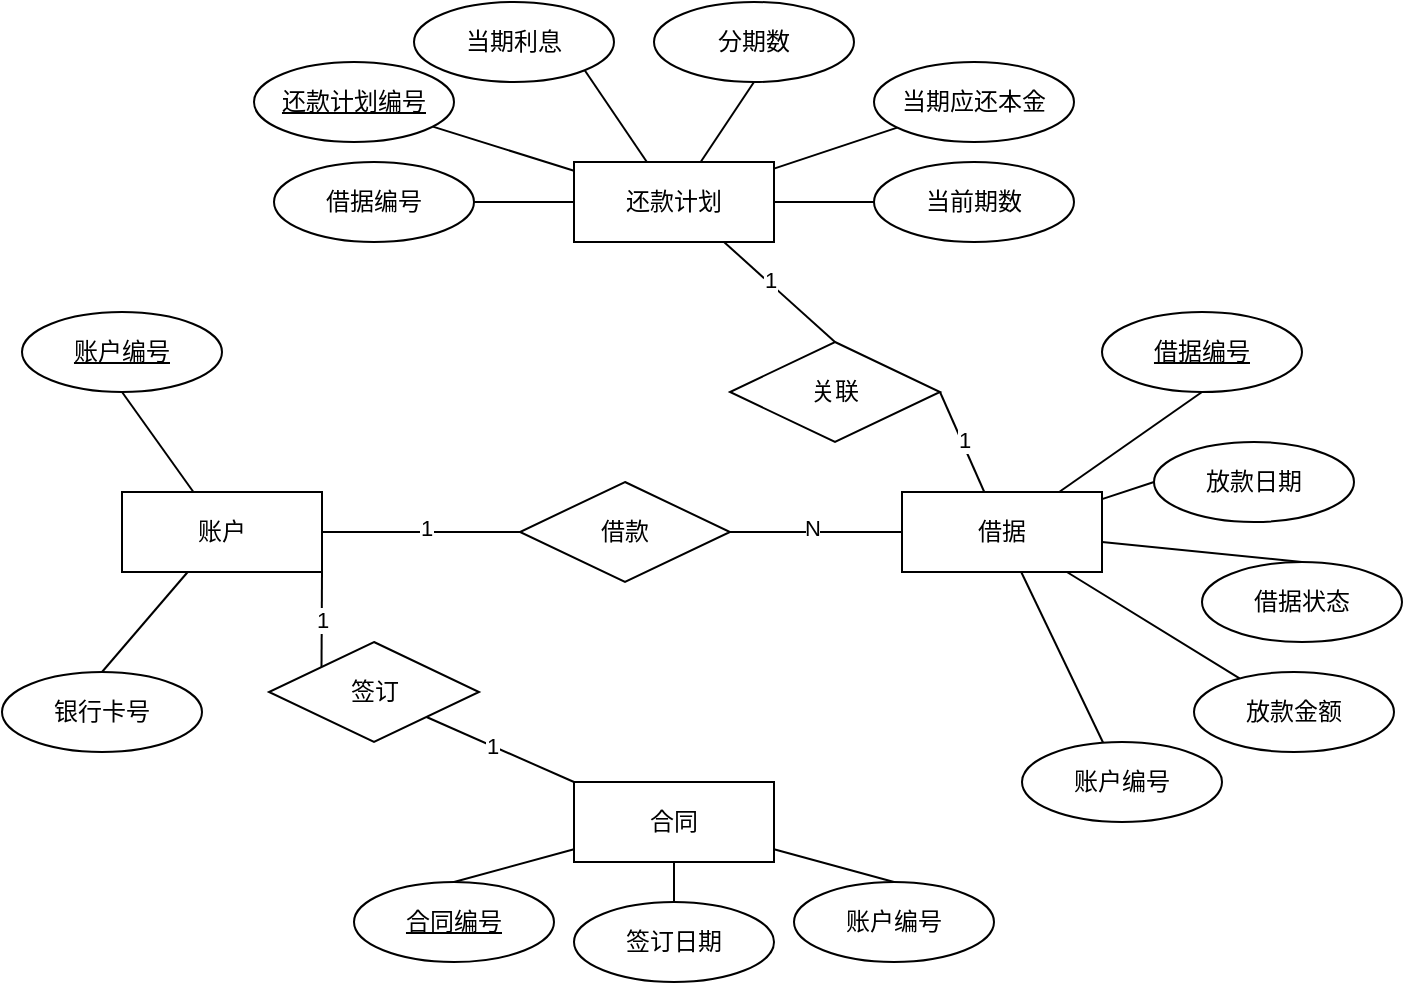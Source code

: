<mxfile version="21.6.5" type="github">
  <diagram name="第 1 页" id="vjXB-SfW_l7SWCADPFd4">
    <mxGraphModel dx="1166" dy="775" grid="1" gridSize="10" guides="1" tooltips="1" connect="1" arrows="1" fold="1" page="1" pageScale="1" pageWidth="827" pageHeight="1169" math="0" shadow="0">
      <root>
        <mxCell id="0" />
        <mxCell id="1" parent="0" />
        <mxCell id="PWWYntIkdXANuu-mSkj--8" style="rounded=0;orthogonalLoop=1;jettySize=auto;html=1;entryX=0.5;entryY=1;entryDx=0;entryDy=0;endArrow=none;endFill=0;" edge="1" parent="1" source="PWWYntIkdXANuu-mSkj--1" target="PWWYntIkdXANuu-mSkj--5">
          <mxGeometry relative="1" as="geometry" />
        </mxCell>
        <mxCell id="PWWYntIkdXANuu-mSkj--9" style="rounded=0;orthogonalLoop=1;jettySize=auto;html=1;entryX=0.5;entryY=0;entryDx=0;entryDy=0;endArrow=none;endFill=0;" edge="1" parent="1" source="PWWYntIkdXANuu-mSkj--1" target="PWWYntIkdXANuu-mSkj--7">
          <mxGeometry relative="1" as="geometry" />
        </mxCell>
        <mxCell id="PWWYntIkdXANuu-mSkj--49" style="rounded=0;orthogonalLoop=1;jettySize=auto;html=1;entryX=0;entryY=0.5;entryDx=0;entryDy=0;endArrow=none;endFill=0;" edge="1" parent="1" source="PWWYntIkdXANuu-mSkj--1" target="PWWYntIkdXANuu-mSkj--48">
          <mxGeometry relative="1" as="geometry" />
        </mxCell>
        <mxCell id="PWWYntIkdXANuu-mSkj--51" value="1" style="edgeLabel;html=1;align=center;verticalAlign=middle;resizable=0;points=[];" vertex="1" connectable="0" parent="PWWYntIkdXANuu-mSkj--49">
          <mxGeometry x="0.051" y="2" relative="1" as="geometry">
            <mxPoint as="offset" />
          </mxGeometry>
        </mxCell>
        <mxCell id="PWWYntIkdXANuu-mSkj--1" value="账户" style="whiteSpace=wrap;html=1;align=center;" vertex="1" parent="1">
          <mxGeometry x="124" y="455" width="100" height="40" as="geometry" />
        </mxCell>
        <mxCell id="PWWYntIkdXANuu-mSkj--25" style="rounded=0;orthogonalLoop=1;jettySize=auto;html=1;entryX=0.5;entryY=1;entryDx=0;entryDy=0;endArrow=none;endFill=0;" edge="1" parent="1" source="PWWYntIkdXANuu-mSkj--2" target="PWWYntIkdXANuu-mSkj--23">
          <mxGeometry relative="1" as="geometry" />
        </mxCell>
        <mxCell id="PWWYntIkdXANuu-mSkj--26" style="rounded=0;orthogonalLoop=1;jettySize=auto;html=1;entryX=0;entryY=0.5;entryDx=0;entryDy=0;endArrow=none;endFill=0;" edge="1" parent="1" source="PWWYntIkdXANuu-mSkj--2" target="PWWYntIkdXANuu-mSkj--27">
          <mxGeometry relative="1" as="geometry">
            <mxPoint x="694" y="455" as="targetPoint" />
          </mxGeometry>
        </mxCell>
        <mxCell id="PWWYntIkdXANuu-mSkj--29" style="rounded=0;orthogonalLoop=1;jettySize=auto;html=1;entryX=0.5;entryY=0;entryDx=0;entryDy=0;endArrow=none;endFill=0;" edge="1" parent="1" source="PWWYntIkdXANuu-mSkj--2" target="PWWYntIkdXANuu-mSkj--28">
          <mxGeometry relative="1" as="geometry" />
        </mxCell>
        <mxCell id="PWWYntIkdXANuu-mSkj--32" style="rounded=0;orthogonalLoop=1;jettySize=auto;html=1;endArrow=none;endFill=0;" edge="1" parent="1" source="PWWYntIkdXANuu-mSkj--2" target="PWWYntIkdXANuu-mSkj--30">
          <mxGeometry relative="1" as="geometry" />
        </mxCell>
        <mxCell id="PWWYntIkdXANuu-mSkj--34" style="rounded=0;orthogonalLoop=1;jettySize=auto;html=1;endArrow=none;endFill=0;" edge="1" parent="1" source="PWWYntIkdXANuu-mSkj--2" target="PWWYntIkdXANuu-mSkj--33">
          <mxGeometry relative="1" as="geometry" />
        </mxCell>
        <mxCell id="PWWYntIkdXANuu-mSkj--54" style="rounded=0;orthogonalLoop=1;jettySize=auto;html=1;entryX=1;entryY=0.5;entryDx=0;entryDy=0;endArrow=none;endFill=0;" edge="1" parent="1" source="PWWYntIkdXANuu-mSkj--2" target="PWWYntIkdXANuu-mSkj--53">
          <mxGeometry relative="1" as="geometry" />
        </mxCell>
        <mxCell id="PWWYntIkdXANuu-mSkj--60" value="1" style="edgeLabel;html=1;align=center;verticalAlign=middle;resizable=0;points=[];" vertex="1" connectable="0" parent="PWWYntIkdXANuu-mSkj--54">
          <mxGeometry x="0.017" y="-1" relative="1" as="geometry">
            <mxPoint as="offset" />
          </mxGeometry>
        </mxCell>
        <mxCell id="PWWYntIkdXANuu-mSkj--2" value="借据" style="whiteSpace=wrap;html=1;align=center;" vertex="1" parent="1">
          <mxGeometry x="514" y="455" width="100" height="40" as="geometry" />
        </mxCell>
        <mxCell id="PWWYntIkdXANuu-mSkj--15" style="rounded=0;orthogonalLoop=1;jettySize=auto;html=1;endArrow=none;endFill=0;" edge="1" parent="1" source="PWWYntIkdXANuu-mSkj--3" target="PWWYntIkdXANuu-mSkj--10">
          <mxGeometry relative="1" as="geometry" />
        </mxCell>
        <mxCell id="PWWYntIkdXANuu-mSkj--16" style="rounded=0;orthogonalLoop=1;jettySize=auto;html=1;entryX=0.5;entryY=1;entryDx=0;entryDy=0;endArrow=none;endFill=0;" edge="1" parent="1" source="PWWYntIkdXANuu-mSkj--3" target="PWWYntIkdXANuu-mSkj--12">
          <mxGeometry relative="1" as="geometry" />
        </mxCell>
        <mxCell id="PWWYntIkdXANuu-mSkj--17" style="rounded=0;orthogonalLoop=1;jettySize=auto;html=1;endArrow=none;endFill=0;" edge="1" parent="1" source="PWWYntIkdXANuu-mSkj--3" target="PWWYntIkdXANuu-mSkj--14">
          <mxGeometry relative="1" as="geometry" />
        </mxCell>
        <mxCell id="PWWYntIkdXANuu-mSkj--18" style="rounded=0;orthogonalLoop=1;jettySize=auto;html=1;entryX=0;entryY=0.5;entryDx=0;entryDy=0;endArrow=none;endFill=0;" edge="1" parent="1" source="PWWYntIkdXANuu-mSkj--3" target="PWWYntIkdXANuu-mSkj--13">
          <mxGeometry relative="1" as="geometry" />
        </mxCell>
        <mxCell id="PWWYntIkdXANuu-mSkj--20" style="rounded=0;orthogonalLoop=1;jettySize=auto;html=1;entryX=1;entryY=1;entryDx=0;entryDy=0;endArrow=none;endFill=0;" edge="1" parent="1" source="PWWYntIkdXANuu-mSkj--3" target="PWWYntIkdXANuu-mSkj--19">
          <mxGeometry relative="1" as="geometry" />
        </mxCell>
        <mxCell id="PWWYntIkdXANuu-mSkj--57" style="rounded=0;orthogonalLoop=1;jettySize=auto;html=1;entryX=1;entryY=0.5;entryDx=0;entryDy=0;endArrow=none;endFill=0;" edge="1" parent="1" source="PWWYntIkdXANuu-mSkj--3" target="PWWYntIkdXANuu-mSkj--56">
          <mxGeometry relative="1" as="geometry" />
        </mxCell>
        <mxCell id="PWWYntIkdXANuu-mSkj--3" value="还款计划" style="whiteSpace=wrap;html=1;align=center;" vertex="1" parent="1">
          <mxGeometry x="350" y="290" width="100" height="40" as="geometry" />
        </mxCell>
        <mxCell id="PWWYntIkdXANuu-mSkj--5" value="账户编号" style="ellipse;whiteSpace=wrap;html=1;align=center;fontStyle=4;" vertex="1" parent="1">
          <mxGeometry x="74" y="365" width="100" height="40" as="geometry" />
        </mxCell>
        <mxCell id="PWWYntIkdXANuu-mSkj--7" value="银行卡号" style="ellipse;whiteSpace=wrap;html=1;align=center;" vertex="1" parent="1">
          <mxGeometry x="64" y="545" width="100" height="40" as="geometry" />
        </mxCell>
        <mxCell id="PWWYntIkdXANuu-mSkj--10" value="还款计划编号" style="ellipse;whiteSpace=wrap;html=1;align=center;fontStyle=4;" vertex="1" parent="1">
          <mxGeometry x="190" y="240" width="100" height="40" as="geometry" />
        </mxCell>
        <mxCell id="PWWYntIkdXANuu-mSkj--12" value="分期数" style="ellipse;whiteSpace=wrap;html=1;align=center;" vertex="1" parent="1">
          <mxGeometry x="390" y="210" width="100" height="40" as="geometry" />
        </mxCell>
        <mxCell id="PWWYntIkdXANuu-mSkj--13" value="当前期数" style="ellipse;whiteSpace=wrap;html=1;align=center;" vertex="1" parent="1">
          <mxGeometry x="500" y="290" width="100" height="40" as="geometry" />
        </mxCell>
        <mxCell id="PWWYntIkdXANuu-mSkj--14" value="当期应还本金" style="ellipse;whiteSpace=wrap;html=1;align=center;" vertex="1" parent="1">
          <mxGeometry x="500" y="240" width="100" height="40" as="geometry" />
        </mxCell>
        <mxCell id="PWWYntIkdXANuu-mSkj--19" value="当期利息" style="ellipse;whiteSpace=wrap;html=1;align=center;" vertex="1" parent="1">
          <mxGeometry x="270" y="210" width="100" height="40" as="geometry" />
        </mxCell>
        <mxCell id="PWWYntIkdXANuu-mSkj--23" value="借据编号" style="ellipse;whiteSpace=wrap;html=1;align=center;fontStyle=4;" vertex="1" parent="1">
          <mxGeometry x="614" y="365" width="100" height="40" as="geometry" />
        </mxCell>
        <mxCell id="PWWYntIkdXANuu-mSkj--27" value="放款日期" style="ellipse;whiteSpace=wrap;html=1;align=center;" vertex="1" parent="1">
          <mxGeometry x="640" y="430" width="100" height="40" as="geometry" />
        </mxCell>
        <mxCell id="PWWYntIkdXANuu-mSkj--28" value="借据状态" style="ellipse;whiteSpace=wrap;html=1;align=center;" vertex="1" parent="1">
          <mxGeometry x="664" y="490" width="100" height="40" as="geometry" />
        </mxCell>
        <mxCell id="PWWYntIkdXANuu-mSkj--30" value="放款金额" style="ellipse;whiteSpace=wrap;html=1;align=center;" vertex="1" parent="1">
          <mxGeometry x="660" y="545" width="100" height="40" as="geometry" />
        </mxCell>
        <mxCell id="PWWYntIkdXANuu-mSkj--33" value="账户编号" style="ellipse;whiteSpace=wrap;html=1;align=center;" vertex="1" parent="1">
          <mxGeometry x="574" y="580" width="100" height="40" as="geometry" />
        </mxCell>
        <mxCell id="PWWYntIkdXANuu-mSkj--40" style="rounded=0;orthogonalLoop=1;jettySize=auto;html=1;entryX=0.5;entryY=0;entryDx=0;entryDy=0;endArrow=none;endFill=0;" edge="1" parent="1" source="PWWYntIkdXANuu-mSkj--35" target="PWWYntIkdXANuu-mSkj--36">
          <mxGeometry relative="1" as="geometry" />
        </mxCell>
        <mxCell id="PWWYntIkdXANuu-mSkj--41" value="" style="rounded=0;orthogonalLoop=1;jettySize=auto;html=1;endArrow=none;endFill=0;" edge="1" parent="1" source="PWWYntIkdXANuu-mSkj--35" target="PWWYntIkdXANuu-mSkj--39">
          <mxGeometry relative="1" as="geometry" />
        </mxCell>
        <mxCell id="PWWYntIkdXANuu-mSkj--42" style="rounded=0;orthogonalLoop=1;jettySize=auto;html=1;entryX=0.5;entryY=0;entryDx=0;entryDy=0;endArrow=none;endFill=0;" edge="1" parent="1" source="PWWYntIkdXANuu-mSkj--35" target="PWWYntIkdXANuu-mSkj--37">
          <mxGeometry relative="1" as="geometry" />
        </mxCell>
        <mxCell id="PWWYntIkdXANuu-mSkj--44" value="" style="rounded=0;orthogonalLoop=1;jettySize=auto;html=1;endArrow=none;endFill=0;exitX=0;exitY=0;exitDx=0;exitDy=0;entryX=1;entryY=1;entryDx=0;entryDy=0;" edge="1" parent="1" source="PWWYntIkdXANuu-mSkj--35" target="PWWYntIkdXANuu-mSkj--43">
          <mxGeometry relative="1" as="geometry" />
        </mxCell>
        <mxCell id="PWWYntIkdXANuu-mSkj--46" value="1" style="edgeLabel;html=1;align=center;verticalAlign=middle;resizable=0;points=[];" vertex="1" connectable="0" parent="PWWYntIkdXANuu-mSkj--44">
          <mxGeometry x="0.113" relative="1" as="geometry">
            <mxPoint as="offset" />
          </mxGeometry>
        </mxCell>
        <mxCell id="PWWYntIkdXANuu-mSkj--35" value="合同" style="whiteSpace=wrap;html=1;align=center;" vertex="1" parent="1">
          <mxGeometry x="350" y="600" width="100" height="40" as="geometry" />
        </mxCell>
        <mxCell id="PWWYntIkdXANuu-mSkj--36" value="合同编号" style="ellipse;whiteSpace=wrap;html=1;align=center;fontStyle=4;" vertex="1" parent="1">
          <mxGeometry x="240" y="650" width="100" height="40" as="geometry" />
        </mxCell>
        <mxCell id="PWWYntIkdXANuu-mSkj--37" value="账户编号" style="ellipse;whiteSpace=wrap;html=1;align=center;" vertex="1" parent="1">
          <mxGeometry x="460" y="650" width="100" height="40" as="geometry" />
        </mxCell>
        <mxCell id="PWWYntIkdXANuu-mSkj--39" value="签订日期" style="ellipse;whiteSpace=wrap;html=1;align=center;" vertex="1" parent="1">
          <mxGeometry x="350" y="660" width="100" height="40" as="geometry" />
        </mxCell>
        <mxCell id="PWWYntIkdXANuu-mSkj--45" style="rounded=0;orthogonalLoop=1;jettySize=auto;html=1;entryX=1;entryY=1;entryDx=0;entryDy=0;endArrow=none;endFill=0;exitX=0;exitY=0;exitDx=0;exitDy=0;" edge="1" parent="1" source="PWWYntIkdXANuu-mSkj--43" target="PWWYntIkdXANuu-mSkj--1">
          <mxGeometry relative="1" as="geometry" />
        </mxCell>
        <mxCell id="PWWYntIkdXANuu-mSkj--47" value="1" style="edgeLabel;html=1;align=center;verticalAlign=middle;resizable=0;points=[];" vertex="1" connectable="0" parent="PWWYntIkdXANuu-mSkj--45">
          <mxGeometry x="-0.009" relative="1" as="geometry">
            <mxPoint as="offset" />
          </mxGeometry>
        </mxCell>
        <mxCell id="PWWYntIkdXANuu-mSkj--43" value="签订" style="shape=rhombus;perimeter=rhombusPerimeter;whiteSpace=wrap;html=1;align=center;" vertex="1" parent="1">
          <mxGeometry x="197.5" y="530" width="105" height="50" as="geometry" />
        </mxCell>
        <mxCell id="PWWYntIkdXANuu-mSkj--50" style="rounded=0;orthogonalLoop=1;jettySize=auto;html=1;entryX=0;entryY=0.5;entryDx=0;entryDy=0;endArrow=none;endFill=0;" edge="1" parent="1" source="PWWYntIkdXANuu-mSkj--48" target="PWWYntIkdXANuu-mSkj--2">
          <mxGeometry relative="1" as="geometry" />
        </mxCell>
        <mxCell id="PWWYntIkdXANuu-mSkj--52" value="N" style="edgeLabel;html=1;align=center;verticalAlign=middle;resizable=0;points=[];" vertex="1" connectable="0" parent="PWWYntIkdXANuu-mSkj--50">
          <mxGeometry x="-0.046" y="2" relative="1" as="geometry">
            <mxPoint as="offset" />
          </mxGeometry>
        </mxCell>
        <mxCell id="PWWYntIkdXANuu-mSkj--48" value="借款" style="shape=rhombus;perimeter=rhombusPerimeter;whiteSpace=wrap;html=1;align=center;" vertex="1" parent="1">
          <mxGeometry x="323" y="450" width="105" height="50" as="geometry" />
        </mxCell>
        <mxCell id="PWWYntIkdXANuu-mSkj--55" style="rounded=0;orthogonalLoop=1;jettySize=auto;html=1;endArrow=none;endFill=0;exitX=0.5;exitY=0;exitDx=0;exitDy=0;entryX=0.75;entryY=1;entryDx=0;entryDy=0;" edge="1" parent="1" source="PWWYntIkdXANuu-mSkj--53" target="PWWYntIkdXANuu-mSkj--3">
          <mxGeometry relative="1" as="geometry" />
        </mxCell>
        <mxCell id="PWWYntIkdXANuu-mSkj--59" value="1" style="edgeLabel;html=1;align=center;verticalAlign=middle;resizable=0;points=[];" vertex="1" connectable="0" parent="PWWYntIkdXANuu-mSkj--55">
          <mxGeometry x="0.214" y="-1" relative="1" as="geometry">
            <mxPoint as="offset" />
          </mxGeometry>
        </mxCell>
        <mxCell id="PWWYntIkdXANuu-mSkj--53" value="关联" style="shape=rhombus;perimeter=rhombusPerimeter;whiteSpace=wrap;html=1;align=center;" vertex="1" parent="1">
          <mxGeometry x="428" y="380" width="105" height="50" as="geometry" />
        </mxCell>
        <mxCell id="PWWYntIkdXANuu-mSkj--56" value="借据编号" style="ellipse;whiteSpace=wrap;html=1;align=center;" vertex="1" parent="1">
          <mxGeometry x="200" y="290" width="100" height="40" as="geometry" />
        </mxCell>
      </root>
    </mxGraphModel>
  </diagram>
</mxfile>
